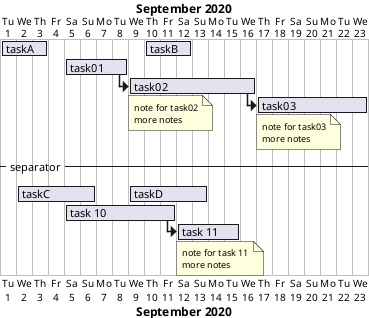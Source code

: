 @startgantt
Project starts at 2020-09-01

[taskA] starts at 2020-09-01 and lasts 3 days
[taskB] starts at 2020-09-10 and lasts 3 days
[taskB] displays on same row as [taskA]

[task01] starts 2020-09-05 and lasts 4 days

then [task02] lasts 8 days
note bottom
    note for task02
    more notes
end note

then [task03] lasts 7 days
note bottom
    note for task03
    more notes
end note

-- separator --

[taskC] starts at 2020-09-02 and lasts 5 days
[taskD] starts at 2020-09-09 and lasts 5 days
[taskC] displays on same row as [taskD]

[task 10] starts at 2020-09-05 and lasts 7 days
then [task 11] lasts 4 days
note bottom
    note for task 11
    more notes
end note

@endgantt